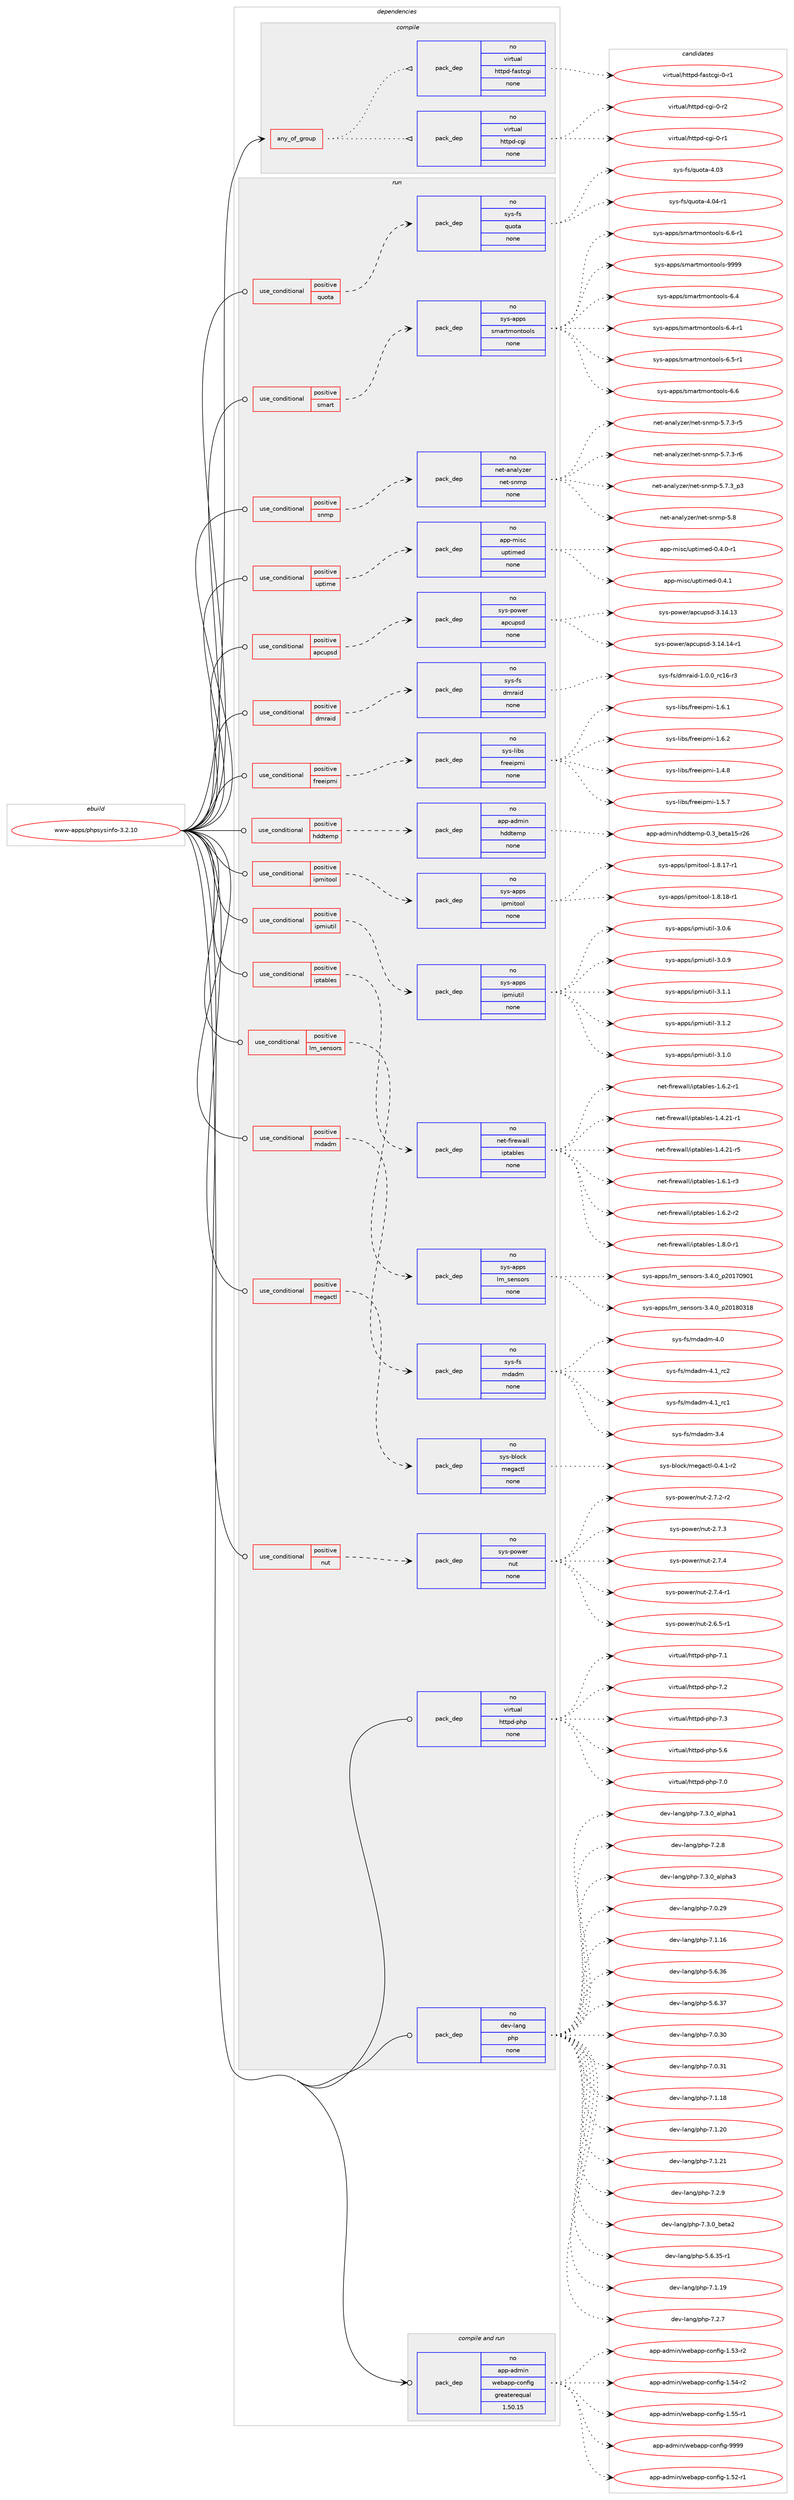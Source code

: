 digraph prolog {

# *************
# Graph options
# *************

newrank=true;
concentrate=true;
compound=true;
graph [rankdir=LR,fontname=Helvetica,fontsize=10,ranksep=1.5];#, ranksep=2.5, nodesep=0.2];
edge  [arrowhead=vee];
node  [fontname=Helvetica,fontsize=10];

# **********
# The ebuild
# **********

subgraph cluster_leftcol {
color=gray;
rank=same;
label=<<i>ebuild</i>>;
id [label="www-apps/phpsysinfo-3.2.10", color=red, width=4, href="../www-apps/phpsysinfo-3.2.10.svg"];
}

# ****************
# The dependencies
# ****************

subgraph cluster_midcol {
color=gray;
label=<<i>dependencies</i>>;
subgraph cluster_compile {
fillcolor="#eeeeee";
style=filled;
label=<<i>compile</i>>;
subgraph any145 {
dependency2242 [label=<<TABLE BORDER="0" CELLBORDER="1" CELLSPACING="0" CELLPADDING="4"><TR><TD CELLPADDING="10">any_of_group</TD></TR></TABLE>>, shape=none, color=red];subgraph pack1798 {
dependency2243 [label=<<TABLE BORDER="0" CELLBORDER="1" CELLSPACING="0" CELLPADDING="4" WIDTH="220"><TR><TD ROWSPAN="6" CELLPADDING="30">pack_dep</TD></TR><TR><TD WIDTH="110">no</TD></TR><TR><TD>virtual</TD></TR><TR><TD>httpd-cgi</TD></TR><TR><TD>none</TD></TR><TR><TD></TD></TR></TABLE>>, shape=none, color=blue];
}
dependency2242:e -> dependency2243:w [weight=20,style="dotted",arrowhead="oinv"];
subgraph pack1799 {
dependency2244 [label=<<TABLE BORDER="0" CELLBORDER="1" CELLSPACING="0" CELLPADDING="4" WIDTH="220"><TR><TD ROWSPAN="6" CELLPADDING="30">pack_dep</TD></TR><TR><TD WIDTH="110">no</TD></TR><TR><TD>virtual</TD></TR><TR><TD>httpd-fastcgi</TD></TR><TR><TD>none</TD></TR><TR><TD></TD></TR></TABLE>>, shape=none, color=blue];
}
dependency2242:e -> dependency2244:w [weight=20,style="dotted",arrowhead="oinv"];
}
id:e -> dependency2242:w [weight=20,style="solid",arrowhead="vee"];
}
subgraph cluster_compileandrun {
fillcolor="#eeeeee";
style=filled;
label=<<i>compile and run</i>>;
subgraph pack1800 {
dependency2245 [label=<<TABLE BORDER="0" CELLBORDER="1" CELLSPACING="0" CELLPADDING="4" WIDTH="220"><TR><TD ROWSPAN="6" CELLPADDING="30">pack_dep</TD></TR><TR><TD WIDTH="110">no</TD></TR><TR><TD>app-admin</TD></TR><TR><TD>webapp-config</TD></TR><TR><TD>greaterequal</TD></TR><TR><TD>1.50.15</TD></TR></TABLE>>, shape=none, color=blue];
}
id:e -> dependency2245:w [weight=20,style="solid",arrowhead="odotvee"];
}
subgraph cluster_run {
fillcolor="#eeeeee";
style=filled;
label=<<i>run</i>>;
subgraph cond301 {
dependency2246 [label=<<TABLE BORDER="0" CELLBORDER="1" CELLSPACING="0" CELLPADDING="4"><TR><TD ROWSPAN="3" CELLPADDING="10">use_conditional</TD></TR><TR><TD>positive</TD></TR><TR><TD>apcupsd</TD></TR></TABLE>>, shape=none, color=red];
subgraph pack1801 {
dependency2247 [label=<<TABLE BORDER="0" CELLBORDER="1" CELLSPACING="0" CELLPADDING="4" WIDTH="220"><TR><TD ROWSPAN="6" CELLPADDING="30">pack_dep</TD></TR><TR><TD WIDTH="110">no</TD></TR><TR><TD>sys-power</TD></TR><TR><TD>apcupsd</TD></TR><TR><TD>none</TD></TR><TR><TD></TD></TR></TABLE>>, shape=none, color=blue];
}
dependency2246:e -> dependency2247:w [weight=20,style="dashed",arrowhead="vee"];
}
id:e -> dependency2246:w [weight=20,style="solid",arrowhead="odot"];
subgraph cond302 {
dependency2248 [label=<<TABLE BORDER="0" CELLBORDER="1" CELLSPACING="0" CELLPADDING="4"><TR><TD ROWSPAN="3" CELLPADDING="10">use_conditional</TD></TR><TR><TD>positive</TD></TR><TR><TD>dmraid</TD></TR></TABLE>>, shape=none, color=red];
subgraph pack1802 {
dependency2249 [label=<<TABLE BORDER="0" CELLBORDER="1" CELLSPACING="0" CELLPADDING="4" WIDTH="220"><TR><TD ROWSPAN="6" CELLPADDING="30">pack_dep</TD></TR><TR><TD WIDTH="110">no</TD></TR><TR><TD>sys-fs</TD></TR><TR><TD>dmraid</TD></TR><TR><TD>none</TD></TR><TR><TD></TD></TR></TABLE>>, shape=none, color=blue];
}
dependency2248:e -> dependency2249:w [weight=20,style="dashed",arrowhead="vee"];
}
id:e -> dependency2248:w [weight=20,style="solid",arrowhead="odot"];
subgraph cond303 {
dependency2250 [label=<<TABLE BORDER="0" CELLBORDER="1" CELLSPACING="0" CELLPADDING="4"><TR><TD ROWSPAN="3" CELLPADDING="10">use_conditional</TD></TR><TR><TD>positive</TD></TR><TR><TD>freeipmi</TD></TR></TABLE>>, shape=none, color=red];
subgraph pack1803 {
dependency2251 [label=<<TABLE BORDER="0" CELLBORDER="1" CELLSPACING="0" CELLPADDING="4" WIDTH="220"><TR><TD ROWSPAN="6" CELLPADDING="30">pack_dep</TD></TR><TR><TD WIDTH="110">no</TD></TR><TR><TD>sys-libs</TD></TR><TR><TD>freeipmi</TD></TR><TR><TD>none</TD></TR><TR><TD></TD></TR></TABLE>>, shape=none, color=blue];
}
dependency2250:e -> dependency2251:w [weight=20,style="dashed",arrowhead="vee"];
}
id:e -> dependency2250:w [weight=20,style="solid",arrowhead="odot"];
subgraph cond304 {
dependency2252 [label=<<TABLE BORDER="0" CELLBORDER="1" CELLSPACING="0" CELLPADDING="4"><TR><TD ROWSPAN="3" CELLPADDING="10">use_conditional</TD></TR><TR><TD>positive</TD></TR><TR><TD>hddtemp</TD></TR></TABLE>>, shape=none, color=red];
subgraph pack1804 {
dependency2253 [label=<<TABLE BORDER="0" CELLBORDER="1" CELLSPACING="0" CELLPADDING="4" WIDTH="220"><TR><TD ROWSPAN="6" CELLPADDING="30">pack_dep</TD></TR><TR><TD WIDTH="110">no</TD></TR><TR><TD>app-admin</TD></TR><TR><TD>hddtemp</TD></TR><TR><TD>none</TD></TR><TR><TD></TD></TR></TABLE>>, shape=none, color=blue];
}
dependency2252:e -> dependency2253:w [weight=20,style="dashed",arrowhead="vee"];
}
id:e -> dependency2252:w [weight=20,style="solid",arrowhead="odot"];
subgraph cond305 {
dependency2254 [label=<<TABLE BORDER="0" CELLBORDER="1" CELLSPACING="0" CELLPADDING="4"><TR><TD ROWSPAN="3" CELLPADDING="10">use_conditional</TD></TR><TR><TD>positive</TD></TR><TR><TD>ipmitool</TD></TR></TABLE>>, shape=none, color=red];
subgraph pack1805 {
dependency2255 [label=<<TABLE BORDER="0" CELLBORDER="1" CELLSPACING="0" CELLPADDING="4" WIDTH="220"><TR><TD ROWSPAN="6" CELLPADDING="30">pack_dep</TD></TR><TR><TD WIDTH="110">no</TD></TR><TR><TD>sys-apps</TD></TR><TR><TD>ipmitool</TD></TR><TR><TD>none</TD></TR><TR><TD></TD></TR></TABLE>>, shape=none, color=blue];
}
dependency2254:e -> dependency2255:w [weight=20,style="dashed",arrowhead="vee"];
}
id:e -> dependency2254:w [weight=20,style="solid",arrowhead="odot"];
subgraph cond306 {
dependency2256 [label=<<TABLE BORDER="0" CELLBORDER="1" CELLSPACING="0" CELLPADDING="4"><TR><TD ROWSPAN="3" CELLPADDING="10">use_conditional</TD></TR><TR><TD>positive</TD></TR><TR><TD>ipmiutil</TD></TR></TABLE>>, shape=none, color=red];
subgraph pack1806 {
dependency2257 [label=<<TABLE BORDER="0" CELLBORDER="1" CELLSPACING="0" CELLPADDING="4" WIDTH="220"><TR><TD ROWSPAN="6" CELLPADDING="30">pack_dep</TD></TR><TR><TD WIDTH="110">no</TD></TR><TR><TD>sys-apps</TD></TR><TR><TD>ipmiutil</TD></TR><TR><TD>none</TD></TR><TR><TD></TD></TR></TABLE>>, shape=none, color=blue];
}
dependency2256:e -> dependency2257:w [weight=20,style="dashed",arrowhead="vee"];
}
id:e -> dependency2256:w [weight=20,style="solid",arrowhead="odot"];
subgraph cond307 {
dependency2258 [label=<<TABLE BORDER="0" CELLBORDER="1" CELLSPACING="0" CELLPADDING="4"><TR><TD ROWSPAN="3" CELLPADDING="10">use_conditional</TD></TR><TR><TD>positive</TD></TR><TR><TD>iptables</TD></TR></TABLE>>, shape=none, color=red];
subgraph pack1807 {
dependency2259 [label=<<TABLE BORDER="0" CELLBORDER="1" CELLSPACING="0" CELLPADDING="4" WIDTH="220"><TR><TD ROWSPAN="6" CELLPADDING="30">pack_dep</TD></TR><TR><TD WIDTH="110">no</TD></TR><TR><TD>net-firewall</TD></TR><TR><TD>iptables</TD></TR><TR><TD>none</TD></TR><TR><TD></TD></TR></TABLE>>, shape=none, color=blue];
}
dependency2258:e -> dependency2259:w [weight=20,style="dashed",arrowhead="vee"];
}
id:e -> dependency2258:w [weight=20,style="solid",arrowhead="odot"];
subgraph cond308 {
dependency2260 [label=<<TABLE BORDER="0" CELLBORDER="1" CELLSPACING="0" CELLPADDING="4"><TR><TD ROWSPAN="3" CELLPADDING="10">use_conditional</TD></TR><TR><TD>positive</TD></TR><TR><TD>lm_sensors</TD></TR></TABLE>>, shape=none, color=red];
subgraph pack1808 {
dependency2261 [label=<<TABLE BORDER="0" CELLBORDER="1" CELLSPACING="0" CELLPADDING="4" WIDTH="220"><TR><TD ROWSPAN="6" CELLPADDING="30">pack_dep</TD></TR><TR><TD WIDTH="110">no</TD></TR><TR><TD>sys-apps</TD></TR><TR><TD>lm_sensors</TD></TR><TR><TD>none</TD></TR><TR><TD></TD></TR></TABLE>>, shape=none, color=blue];
}
dependency2260:e -> dependency2261:w [weight=20,style="dashed",arrowhead="vee"];
}
id:e -> dependency2260:w [weight=20,style="solid",arrowhead="odot"];
subgraph cond309 {
dependency2262 [label=<<TABLE BORDER="0" CELLBORDER="1" CELLSPACING="0" CELLPADDING="4"><TR><TD ROWSPAN="3" CELLPADDING="10">use_conditional</TD></TR><TR><TD>positive</TD></TR><TR><TD>mdadm</TD></TR></TABLE>>, shape=none, color=red];
subgraph pack1809 {
dependency2263 [label=<<TABLE BORDER="0" CELLBORDER="1" CELLSPACING="0" CELLPADDING="4" WIDTH="220"><TR><TD ROWSPAN="6" CELLPADDING="30">pack_dep</TD></TR><TR><TD WIDTH="110">no</TD></TR><TR><TD>sys-fs</TD></TR><TR><TD>mdadm</TD></TR><TR><TD>none</TD></TR><TR><TD></TD></TR></TABLE>>, shape=none, color=blue];
}
dependency2262:e -> dependency2263:w [weight=20,style="dashed",arrowhead="vee"];
}
id:e -> dependency2262:w [weight=20,style="solid",arrowhead="odot"];
subgraph cond310 {
dependency2264 [label=<<TABLE BORDER="0" CELLBORDER="1" CELLSPACING="0" CELLPADDING="4"><TR><TD ROWSPAN="3" CELLPADDING="10">use_conditional</TD></TR><TR><TD>positive</TD></TR><TR><TD>megactl</TD></TR></TABLE>>, shape=none, color=red];
subgraph pack1810 {
dependency2265 [label=<<TABLE BORDER="0" CELLBORDER="1" CELLSPACING="0" CELLPADDING="4" WIDTH="220"><TR><TD ROWSPAN="6" CELLPADDING="30">pack_dep</TD></TR><TR><TD WIDTH="110">no</TD></TR><TR><TD>sys-block</TD></TR><TR><TD>megactl</TD></TR><TR><TD>none</TD></TR><TR><TD></TD></TR></TABLE>>, shape=none, color=blue];
}
dependency2264:e -> dependency2265:w [weight=20,style="dashed",arrowhead="vee"];
}
id:e -> dependency2264:w [weight=20,style="solid",arrowhead="odot"];
subgraph cond311 {
dependency2266 [label=<<TABLE BORDER="0" CELLBORDER="1" CELLSPACING="0" CELLPADDING="4"><TR><TD ROWSPAN="3" CELLPADDING="10">use_conditional</TD></TR><TR><TD>positive</TD></TR><TR><TD>nut</TD></TR></TABLE>>, shape=none, color=red];
subgraph pack1811 {
dependency2267 [label=<<TABLE BORDER="0" CELLBORDER="1" CELLSPACING="0" CELLPADDING="4" WIDTH="220"><TR><TD ROWSPAN="6" CELLPADDING="30">pack_dep</TD></TR><TR><TD WIDTH="110">no</TD></TR><TR><TD>sys-power</TD></TR><TR><TD>nut</TD></TR><TR><TD>none</TD></TR><TR><TD></TD></TR></TABLE>>, shape=none, color=blue];
}
dependency2266:e -> dependency2267:w [weight=20,style="dashed",arrowhead="vee"];
}
id:e -> dependency2266:w [weight=20,style="solid",arrowhead="odot"];
subgraph cond312 {
dependency2268 [label=<<TABLE BORDER="0" CELLBORDER="1" CELLSPACING="0" CELLPADDING="4"><TR><TD ROWSPAN="3" CELLPADDING="10">use_conditional</TD></TR><TR><TD>positive</TD></TR><TR><TD>quota</TD></TR></TABLE>>, shape=none, color=red];
subgraph pack1812 {
dependency2269 [label=<<TABLE BORDER="0" CELLBORDER="1" CELLSPACING="0" CELLPADDING="4" WIDTH="220"><TR><TD ROWSPAN="6" CELLPADDING="30">pack_dep</TD></TR><TR><TD WIDTH="110">no</TD></TR><TR><TD>sys-fs</TD></TR><TR><TD>quota</TD></TR><TR><TD>none</TD></TR><TR><TD></TD></TR></TABLE>>, shape=none, color=blue];
}
dependency2268:e -> dependency2269:w [weight=20,style="dashed",arrowhead="vee"];
}
id:e -> dependency2268:w [weight=20,style="solid",arrowhead="odot"];
subgraph cond313 {
dependency2270 [label=<<TABLE BORDER="0" CELLBORDER="1" CELLSPACING="0" CELLPADDING="4"><TR><TD ROWSPAN="3" CELLPADDING="10">use_conditional</TD></TR><TR><TD>positive</TD></TR><TR><TD>smart</TD></TR></TABLE>>, shape=none, color=red];
subgraph pack1813 {
dependency2271 [label=<<TABLE BORDER="0" CELLBORDER="1" CELLSPACING="0" CELLPADDING="4" WIDTH="220"><TR><TD ROWSPAN="6" CELLPADDING="30">pack_dep</TD></TR><TR><TD WIDTH="110">no</TD></TR><TR><TD>sys-apps</TD></TR><TR><TD>smartmontools</TD></TR><TR><TD>none</TD></TR><TR><TD></TD></TR></TABLE>>, shape=none, color=blue];
}
dependency2270:e -> dependency2271:w [weight=20,style="dashed",arrowhead="vee"];
}
id:e -> dependency2270:w [weight=20,style="solid",arrowhead="odot"];
subgraph cond314 {
dependency2272 [label=<<TABLE BORDER="0" CELLBORDER="1" CELLSPACING="0" CELLPADDING="4"><TR><TD ROWSPAN="3" CELLPADDING="10">use_conditional</TD></TR><TR><TD>positive</TD></TR><TR><TD>snmp</TD></TR></TABLE>>, shape=none, color=red];
subgraph pack1814 {
dependency2273 [label=<<TABLE BORDER="0" CELLBORDER="1" CELLSPACING="0" CELLPADDING="4" WIDTH="220"><TR><TD ROWSPAN="6" CELLPADDING="30">pack_dep</TD></TR><TR><TD WIDTH="110">no</TD></TR><TR><TD>net-analyzer</TD></TR><TR><TD>net-snmp</TD></TR><TR><TD>none</TD></TR><TR><TD></TD></TR></TABLE>>, shape=none, color=blue];
}
dependency2272:e -> dependency2273:w [weight=20,style="dashed",arrowhead="vee"];
}
id:e -> dependency2272:w [weight=20,style="solid",arrowhead="odot"];
subgraph cond315 {
dependency2274 [label=<<TABLE BORDER="0" CELLBORDER="1" CELLSPACING="0" CELLPADDING="4"><TR><TD ROWSPAN="3" CELLPADDING="10">use_conditional</TD></TR><TR><TD>positive</TD></TR><TR><TD>uptime</TD></TR></TABLE>>, shape=none, color=red];
subgraph pack1815 {
dependency2275 [label=<<TABLE BORDER="0" CELLBORDER="1" CELLSPACING="0" CELLPADDING="4" WIDTH="220"><TR><TD ROWSPAN="6" CELLPADDING="30">pack_dep</TD></TR><TR><TD WIDTH="110">no</TD></TR><TR><TD>app-misc</TD></TR><TR><TD>uptimed</TD></TR><TR><TD>none</TD></TR><TR><TD></TD></TR></TABLE>>, shape=none, color=blue];
}
dependency2274:e -> dependency2275:w [weight=20,style="dashed",arrowhead="vee"];
}
id:e -> dependency2274:w [weight=20,style="solid",arrowhead="odot"];
subgraph pack1816 {
dependency2276 [label=<<TABLE BORDER="0" CELLBORDER="1" CELLSPACING="0" CELLPADDING="4" WIDTH="220"><TR><TD ROWSPAN="6" CELLPADDING="30">pack_dep</TD></TR><TR><TD WIDTH="110">no</TD></TR><TR><TD>dev-lang</TD></TR><TR><TD>php</TD></TR><TR><TD>none</TD></TR><TR><TD></TD></TR></TABLE>>, shape=none, color=blue];
}
id:e -> dependency2276:w [weight=20,style="solid",arrowhead="odot"];
subgraph pack1817 {
dependency2277 [label=<<TABLE BORDER="0" CELLBORDER="1" CELLSPACING="0" CELLPADDING="4" WIDTH="220"><TR><TD ROWSPAN="6" CELLPADDING="30">pack_dep</TD></TR><TR><TD WIDTH="110">no</TD></TR><TR><TD>virtual</TD></TR><TR><TD>httpd-php</TD></TR><TR><TD>none</TD></TR><TR><TD></TD></TR></TABLE>>, shape=none, color=blue];
}
id:e -> dependency2277:w [weight=20,style="solid",arrowhead="odot"];
}
}

# **************
# The candidates
# **************

subgraph cluster_choices {
rank=same;
color=gray;
label=<<i>candidates</i>>;

subgraph choice1798 {
color=black;
nodesep=1;
choice1181051141161179710847104116116112100459910310545484511449 [label="virtual/httpd-cgi-0-r1", color=red, width=4,href="../virtual/httpd-cgi-0-r1.svg"];
choice1181051141161179710847104116116112100459910310545484511450 [label="virtual/httpd-cgi-0-r2", color=red, width=4,href="../virtual/httpd-cgi-0-r2.svg"];
dependency2243:e -> choice1181051141161179710847104116116112100459910310545484511449:w [style=dotted,weight="100"];
dependency2243:e -> choice1181051141161179710847104116116112100459910310545484511450:w [style=dotted,weight="100"];
}
subgraph choice1799 {
color=black;
nodesep=1;
choice118105114116117971084710411611611210045102971151169910310545484511449 [label="virtual/httpd-fastcgi-0-r1", color=red, width=4,href="../virtual/httpd-fastcgi-0-r1.svg"];
dependency2244:e -> choice118105114116117971084710411611611210045102971151169910310545484511449:w [style=dotted,weight="100"];
}
subgraph choice1800 {
color=black;
nodesep=1;
choice971121124597100109105110471191019897112112459911111010210510345494653504511449 [label="app-admin/webapp-config-1.52-r1", color=red, width=4,href="../app-admin/webapp-config-1.52-r1.svg"];
choice971121124597100109105110471191019897112112459911111010210510345494653514511450 [label="app-admin/webapp-config-1.53-r2", color=red, width=4,href="../app-admin/webapp-config-1.53-r2.svg"];
choice971121124597100109105110471191019897112112459911111010210510345494653524511450 [label="app-admin/webapp-config-1.54-r2", color=red, width=4,href="../app-admin/webapp-config-1.54-r2.svg"];
choice971121124597100109105110471191019897112112459911111010210510345494653534511449 [label="app-admin/webapp-config-1.55-r1", color=red, width=4,href="../app-admin/webapp-config-1.55-r1.svg"];
choice97112112459710010910511047119101989711211245991111101021051034557575757 [label="app-admin/webapp-config-9999", color=red, width=4,href="../app-admin/webapp-config-9999.svg"];
dependency2245:e -> choice971121124597100109105110471191019897112112459911111010210510345494653504511449:w [style=dotted,weight="100"];
dependency2245:e -> choice971121124597100109105110471191019897112112459911111010210510345494653514511450:w [style=dotted,weight="100"];
dependency2245:e -> choice971121124597100109105110471191019897112112459911111010210510345494653524511450:w [style=dotted,weight="100"];
dependency2245:e -> choice971121124597100109105110471191019897112112459911111010210510345494653534511449:w [style=dotted,weight="100"];
dependency2245:e -> choice97112112459710010910511047119101989711211245991111101021051034557575757:w [style=dotted,weight="100"];
}
subgraph choice1801 {
color=black;
nodesep=1;
choice115121115451121111191011144797112991171121151004551464952464951 [label="sys-power/apcupsd-3.14.13", color=red, width=4,href="../sys-power/apcupsd-3.14.13.svg"];
choice1151211154511211111910111447971129911711211510045514649524649524511449 [label="sys-power/apcupsd-3.14.14-r1", color=red, width=4,href="../sys-power/apcupsd-3.14.14-r1.svg"];
dependency2247:e -> choice115121115451121111191011144797112991171121151004551464952464951:w [style=dotted,weight="100"];
dependency2247:e -> choice1151211154511211111910111447971129911711211510045514649524649524511449:w [style=dotted,weight="100"];
}
subgraph choice1802 {
color=black;
nodesep=1;
choice115121115451021154710010911497105100454946484648951149949544511451 [label="sys-fs/dmraid-1.0.0_rc16-r3", color=red, width=4,href="../sys-fs/dmraid-1.0.0_rc16-r3.svg"];
dependency2249:e -> choice115121115451021154710010911497105100454946484648951149949544511451:w [style=dotted,weight="100"];
}
subgraph choice1803 {
color=black;
nodesep=1;
choice115121115451081059811547102114101101105112109105454946524656 [label="sys-libs/freeipmi-1.4.8", color=red, width=4,href="../sys-libs/freeipmi-1.4.8.svg"];
choice115121115451081059811547102114101101105112109105454946534655 [label="sys-libs/freeipmi-1.5.7", color=red, width=4,href="../sys-libs/freeipmi-1.5.7.svg"];
choice115121115451081059811547102114101101105112109105454946544649 [label="sys-libs/freeipmi-1.6.1", color=red, width=4,href="../sys-libs/freeipmi-1.6.1.svg"];
choice115121115451081059811547102114101101105112109105454946544650 [label="sys-libs/freeipmi-1.6.2", color=red, width=4,href="../sys-libs/freeipmi-1.6.2.svg"];
dependency2251:e -> choice115121115451081059811547102114101101105112109105454946524656:w [style=dotted,weight="100"];
dependency2251:e -> choice115121115451081059811547102114101101105112109105454946534655:w [style=dotted,weight="100"];
dependency2251:e -> choice115121115451081059811547102114101101105112109105454946544649:w [style=dotted,weight="100"];
dependency2251:e -> choice115121115451081059811547102114101101105112109105454946544650:w [style=dotted,weight="100"];
}
subgraph choice1804 {
color=black;
nodesep=1;
choice97112112459710010910511047104100100116101109112454846519598101116974953451145054 [label="app-admin/hddtemp-0.3_beta15-r26", color=red, width=4,href="../app-admin/hddtemp-0.3_beta15-r26.svg"];
dependency2253:e -> choice97112112459710010910511047104100100116101109112454846519598101116974953451145054:w [style=dotted,weight="100"];
}
subgraph choice1805 {
color=black;
nodesep=1;
choice115121115459711211211547105112109105116111111108454946564649554511449 [label="sys-apps/ipmitool-1.8.17-r1", color=red, width=4,href="../sys-apps/ipmitool-1.8.17-r1.svg"];
choice115121115459711211211547105112109105116111111108454946564649564511449 [label="sys-apps/ipmitool-1.8.18-r1", color=red, width=4,href="../sys-apps/ipmitool-1.8.18-r1.svg"];
dependency2255:e -> choice115121115459711211211547105112109105116111111108454946564649554511449:w [style=dotted,weight="100"];
dependency2255:e -> choice115121115459711211211547105112109105116111111108454946564649564511449:w [style=dotted,weight="100"];
}
subgraph choice1806 {
color=black;
nodesep=1;
choice115121115459711211211547105112109105117116105108455146494648 [label="sys-apps/ipmiutil-3.1.0", color=red, width=4,href="../sys-apps/ipmiutil-3.1.0.svg"];
choice115121115459711211211547105112109105117116105108455146484654 [label="sys-apps/ipmiutil-3.0.6", color=red, width=4,href="../sys-apps/ipmiutil-3.0.6.svg"];
choice115121115459711211211547105112109105117116105108455146484657 [label="sys-apps/ipmiutil-3.0.9", color=red, width=4,href="../sys-apps/ipmiutil-3.0.9.svg"];
choice115121115459711211211547105112109105117116105108455146494649 [label="sys-apps/ipmiutil-3.1.1", color=red, width=4,href="../sys-apps/ipmiutil-3.1.1.svg"];
choice115121115459711211211547105112109105117116105108455146494650 [label="sys-apps/ipmiutil-3.1.2", color=red, width=4,href="../sys-apps/ipmiutil-3.1.2.svg"];
dependency2257:e -> choice115121115459711211211547105112109105117116105108455146494648:w [style=dotted,weight="100"];
dependency2257:e -> choice115121115459711211211547105112109105117116105108455146484654:w [style=dotted,weight="100"];
dependency2257:e -> choice115121115459711211211547105112109105117116105108455146484657:w [style=dotted,weight="100"];
dependency2257:e -> choice115121115459711211211547105112109105117116105108455146494649:w [style=dotted,weight="100"];
dependency2257:e -> choice115121115459711211211547105112109105117116105108455146494650:w [style=dotted,weight="100"];
}
subgraph choice1807 {
color=black;
nodesep=1;
choice11010111645102105114101119971081084710511211697981081011154549465446504511449 [label="net-firewall/iptables-1.6.2-r1", color=red, width=4,href="../net-firewall/iptables-1.6.2-r1.svg"];
choice1101011164510210511410111997108108471051121169798108101115454946524650494511449 [label="net-firewall/iptables-1.4.21-r1", color=red, width=4,href="../net-firewall/iptables-1.4.21-r1.svg"];
choice1101011164510210511410111997108108471051121169798108101115454946524650494511453 [label="net-firewall/iptables-1.4.21-r5", color=red, width=4,href="../net-firewall/iptables-1.4.21-r5.svg"];
choice11010111645102105114101119971081084710511211697981081011154549465446494511451 [label="net-firewall/iptables-1.6.1-r3", color=red, width=4,href="../net-firewall/iptables-1.6.1-r3.svg"];
choice11010111645102105114101119971081084710511211697981081011154549465446504511450 [label="net-firewall/iptables-1.6.2-r2", color=red, width=4,href="../net-firewall/iptables-1.6.2-r2.svg"];
choice11010111645102105114101119971081084710511211697981081011154549465646484511449 [label="net-firewall/iptables-1.8.0-r1", color=red, width=4,href="../net-firewall/iptables-1.8.0-r1.svg"];
dependency2259:e -> choice11010111645102105114101119971081084710511211697981081011154549465446504511449:w [style=dotted,weight="100"];
dependency2259:e -> choice1101011164510210511410111997108108471051121169798108101115454946524650494511449:w [style=dotted,weight="100"];
dependency2259:e -> choice1101011164510210511410111997108108471051121169798108101115454946524650494511453:w [style=dotted,weight="100"];
dependency2259:e -> choice11010111645102105114101119971081084710511211697981081011154549465446494511451:w [style=dotted,weight="100"];
dependency2259:e -> choice11010111645102105114101119971081084710511211697981081011154549465446504511450:w [style=dotted,weight="100"];
dependency2259:e -> choice11010111645102105114101119971081084710511211697981081011154549465646484511449:w [style=dotted,weight="100"];
}
subgraph choice1808 {
color=black;
nodesep=1;
choice11512111545971121121154710810995115101110115111114115455146524648951125048495548574849 [label="sys-apps/lm_sensors-3.4.0_p20170901", color=red, width=4,href="../sys-apps/lm_sensors-3.4.0_p20170901.svg"];
choice11512111545971121121154710810995115101110115111114115455146524648951125048495648514956 [label="sys-apps/lm_sensors-3.4.0_p20180318", color=red, width=4,href="../sys-apps/lm_sensors-3.4.0_p20180318.svg"];
dependency2261:e -> choice11512111545971121121154710810995115101110115111114115455146524648951125048495548574849:w [style=dotted,weight="100"];
dependency2261:e -> choice11512111545971121121154710810995115101110115111114115455146524648951125048495648514956:w [style=dotted,weight="100"];
}
subgraph choice1809 {
color=black;
nodesep=1;
choice11512111545102115471091009710010945524649951149949 [label="sys-fs/mdadm-4.1_rc1", color=red, width=4,href="../sys-fs/mdadm-4.1_rc1.svg"];
choice11512111545102115471091009710010945514652 [label="sys-fs/mdadm-3.4", color=red, width=4,href="../sys-fs/mdadm-3.4.svg"];
choice11512111545102115471091009710010945524648 [label="sys-fs/mdadm-4.0", color=red, width=4,href="../sys-fs/mdadm-4.0.svg"];
choice11512111545102115471091009710010945524649951149950 [label="sys-fs/mdadm-4.1_rc2", color=red, width=4,href="../sys-fs/mdadm-4.1_rc2.svg"];
dependency2263:e -> choice11512111545102115471091009710010945524649951149949:w [style=dotted,weight="100"];
dependency2263:e -> choice11512111545102115471091009710010945514652:w [style=dotted,weight="100"];
dependency2263:e -> choice11512111545102115471091009710010945524648:w [style=dotted,weight="100"];
dependency2263:e -> choice11512111545102115471091009710010945524649951149950:w [style=dotted,weight="100"];
}
subgraph choice1810 {
color=black;
nodesep=1;
choice1151211154598108111991074710910110397991161084548465246494511450 [label="sys-block/megactl-0.4.1-r2", color=red, width=4,href="../sys-block/megactl-0.4.1-r2.svg"];
dependency2265:e -> choice1151211154598108111991074710910110397991161084548465246494511450:w [style=dotted,weight="100"];
}
subgraph choice1811 {
color=black;
nodesep=1;
choice11512111545112111119101114471101171164550465446534511449 [label="sys-power/nut-2.6.5-r1", color=red, width=4,href="../sys-power/nut-2.6.5-r1.svg"];
choice11512111545112111119101114471101171164550465546504511450 [label="sys-power/nut-2.7.2-r2", color=red, width=4,href="../sys-power/nut-2.7.2-r2.svg"];
choice1151211154511211111910111447110117116455046554651 [label="sys-power/nut-2.7.3", color=red, width=4,href="../sys-power/nut-2.7.3.svg"];
choice1151211154511211111910111447110117116455046554652 [label="sys-power/nut-2.7.4", color=red, width=4,href="../sys-power/nut-2.7.4.svg"];
choice11512111545112111119101114471101171164550465546524511449 [label="sys-power/nut-2.7.4-r1", color=red, width=4,href="../sys-power/nut-2.7.4-r1.svg"];
dependency2267:e -> choice11512111545112111119101114471101171164550465446534511449:w [style=dotted,weight="100"];
dependency2267:e -> choice11512111545112111119101114471101171164550465546504511450:w [style=dotted,weight="100"];
dependency2267:e -> choice1151211154511211111910111447110117116455046554651:w [style=dotted,weight="100"];
dependency2267:e -> choice1151211154511211111910111447110117116455046554652:w [style=dotted,weight="100"];
dependency2267:e -> choice11512111545112111119101114471101171164550465546524511449:w [style=dotted,weight="100"];
}
subgraph choice1812 {
color=black;
nodesep=1;
choice1151211154510211547113117111116974552464851 [label="sys-fs/quota-4.03", color=red, width=4,href="../sys-fs/quota-4.03.svg"];
choice11512111545102115471131171111169745524648524511449 [label="sys-fs/quota-4.04-r1", color=red, width=4,href="../sys-fs/quota-4.04-r1.svg"];
dependency2269:e -> choice1151211154510211547113117111116974552464851:w [style=dotted,weight="100"];
dependency2269:e -> choice11512111545102115471131171111169745524648524511449:w [style=dotted,weight="100"];
}
subgraph choice1813 {
color=black;
nodesep=1;
choice1151211154597112112115471151099711411610911111011611111110811545544652 [label="sys-apps/smartmontools-6.4", color=red, width=4,href="../sys-apps/smartmontools-6.4.svg"];
choice11512111545971121121154711510997114116109111110116111111108115455446524511449 [label="sys-apps/smartmontools-6.4-r1", color=red, width=4,href="../sys-apps/smartmontools-6.4-r1.svg"];
choice11512111545971121121154711510997114116109111110116111111108115455446534511449 [label="sys-apps/smartmontools-6.5-r1", color=red, width=4,href="../sys-apps/smartmontools-6.5-r1.svg"];
choice1151211154597112112115471151099711411610911111011611111110811545544654 [label="sys-apps/smartmontools-6.6", color=red, width=4,href="../sys-apps/smartmontools-6.6.svg"];
choice11512111545971121121154711510997114116109111110116111111108115455446544511449 [label="sys-apps/smartmontools-6.6-r1", color=red, width=4,href="../sys-apps/smartmontools-6.6-r1.svg"];
choice115121115459711211211547115109971141161091111101161111111081154557575757 [label="sys-apps/smartmontools-9999", color=red, width=4,href="../sys-apps/smartmontools-9999.svg"];
dependency2271:e -> choice1151211154597112112115471151099711411610911111011611111110811545544652:w [style=dotted,weight="100"];
dependency2271:e -> choice11512111545971121121154711510997114116109111110116111111108115455446524511449:w [style=dotted,weight="100"];
dependency2271:e -> choice11512111545971121121154711510997114116109111110116111111108115455446534511449:w [style=dotted,weight="100"];
dependency2271:e -> choice1151211154597112112115471151099711411610911111011611111110811545544654:w [style=dotted,weight="100"];
dependency2271:e -> choice11512111545971121121154711510997114116109111110116111111108115455446544511449:w [style=dotted,weight="100"];
dependency2271:e -> choice115121115459711211211547115109971141161091111101161111111081154557575757:w [style=dotted,weight="100"];
}
subgraph choice1814 {
color=black;
nodesep=1;
choice11010111645971109710812112210111447110101116451151101091124553465546514511453 [label="net-analyzer/net-snmp-5.7.3-r5", color=red, width=4,href="../net-analyzer/net-snmp-5.7.3-r5.svg"];
choice11010111645971109710812112210111447110101116451151101091124553465546514511454 [label="net-analyzer/net-snmp-5.7.3-r6", color=red, width=4,href="../net-analyzer/net-snmp-5.7.3-r6.svg"];
choice11010111645971109710812112210111447110101116451151101091124553465546519511251 [label="net-analyzer/net-snmp-5.7.3_p3", color=red, width=4,href="../net-analyzer/net-snmp-5.7.3_p3.svg"];
choice110101116459711097108121122101114471101011164511511010911245534656 [label="net-analyzer/net-snmp-5.8", color=red, width=4,href="../net-analyzer/net-snmp-5.8.svg"];
dependency2273:e -> choice11010111645971109710812112210111447110101116451151101091124553465546514511453:w [style=dotted,weight="100"];
dependency2273:e -> choice11010111645971109710812112210111447110101116451151101091124553465546514511454:w [style=dotted,weight="100"];
dependency2273:e -> choice11010111645971109710812112210111447110101116451151101091124553465546519511251:w [style=dotted,weight="100"];
dependency2273:e -> choice110101116459711097108121122101114471101011164511511010911245534656:w [style=dotted,weight="100"];
}
subgraph choice1815 {
color=black;
nodesep=1;
choice971121124510910511599471171121161051091011004548465246484511449 [label="app-misc/uptimed-0.4.0-r1", color=red, width=4,href="../app-misc/uptimed-0.4.0-r1.svg"];
choice97112112451091051159947117112116105109101100454846524649 [label="app-misc/uptimed-0.4.1", color=red, width=4,href="../app-misc/uptimed-0.4.1.svg"];
dependency2275:e -> choice971121124510910511599471171121161051091011004548465246484511449:w [style=dotted,weight="100"];
dependency2275:e -> choice97112112451091051159947117112116105109101100454846524649:w [style=dotted,weight="100"];
}
subgraph choice1816 {
color=black;
nodesep=1;
choice100101118451089711010347112104112455346544651534511449 [label="dev-lang/php-5.6.35-r1", color=red, width=4,href="../dev-lang/php-5.6.35-r1.svg"];
choice10010111845108971101034711210411245554649464957 [label="dev-lang/php-7.1.19", color=red, width=4,href="../dev-lang/php-7.1.19.svg"];
choice100101118451089711010347112104112455546504655 [label="dev-lang/php-7.2.7", color=red, width=4,href="../dev-lang/php-7.2.7.svg"];
choice10010111845108971101034711210411245554651464895971081121049749 [label="dev-lang/php-7.3.0_alpha1", color=red, width=4,href="../dev-lang/php-7.3.0_alpha1.svg"];
choice100101118451089711010347112104112455546504656 [label="dev-lang/php-7.2.8", color=red, width=4,href="../dev-lang/php-7.2.8.svg"];
choice10010111845108971101034711210411245554651464895971081121049751 [label="dev-lang/php-7.3.0_alpha3", color=red, width=4,href="../dev-lang/php-7.3.0_alpha3.svg"];
choice10010111845108971101034711210411245554648465057 [label="dev-lang/php-7.0.29", color=red, width=4,href="../dev-lang/php-7.0.29.svg"];
choice10010111845108971101034711210411245554649464954 [label="dev-lang/php-7.1.16", color=red, width=4,href="../dev-lang/php-7.1.16.svg"];
choice10010111845108971101034711210411245534654465154 [label="dev-lang/php-5.6.36", color=red, width=4,href="../dev-lang/php-5.6.36.svg"];
choice10010111845108971101034711210411245534654465155 [label="dev-lang/php-5.6.37", color=red, width=4,href="../dev-lang/php-5.6.37.svg"];
choice10010111845108971101034711210411245554648465148 [label="dev-lang/php-7.0.30", color=red, width=4,href="../dev-lang/php-7.0.30.svg"];
choice10010111845108971101034711210411245554648465149 [label="dev-lang/php-7.0.31", color=red, width=4,href="../dev-lang/php-7.0.31.svg"];
choice10010111845108971101034711210411245554649464956 [label="dev-lang/php-7.1.18", color=red, width=4,href="../dev-lang/php-7.1.18.svg"];
choice10010111845108971101034711210411245554649465048 [label="dev-lang/php-7.1.20", color=red, width=4,href="../dev-lang/php-7.1.20.svg"];
choice10010111845108971101034711210411245554649465049 [label="dev-lang/php-7.1.21", color=red, width=4,href="../dev-lang/php-7.1.21.svg"];
choice100101118451089711010347112104112455546504657 [label="dev-lang/php-7.2.9", color=red, width=4,href="../dev-lang/php-7.2.9.svg"];
choice10010111845108971101034711210411245554651464895981011169750 [label="dev-lang/php-7.3.0_beta2", color=red, width=4,href="../dev-lang/php-7.3.0_beta2.svg"];
dependency2276:e -> choice100101118451089711010347112104112455346544651534511449:w [style=dotted,weight="100"];
dependency2276:e -> choice10010111845108971101034711210411245554649464957:w [style=dotted,weight="100"];
dependency2276:e -> choice100101118451089711010347112104112455546504655:w [style=dotted,weight="100"];
dependency2276:e -> choice10010111845108971101034711210411245554651464895971081121049749:w [style=dotted,weight="100"];
dependency2276:e -> choice100101118451089711010347112104112455546504656:w [style=dotted,weight="100"];
dependency2276:e -> choice10010111845108971101034711210411245554651464895971081121049751:w [style=dotted,weight="100"];
dependency2276:e -> choice10010111845108971101034711210411245554648465057:w [style=dotted,weight="100"];
dependency2276:e -> choice10010111845108971101034711210411245554649464954:w [style=dotted,weight="100"];
dependency2276:e -> choice10010111845108971101034711210411245534654465154:w [style=dotted,weight="100"];
dependency2276:e -> choice10010111845108971101034711210411245534654465155:w [style=dotted,weight="100"];
dependency2276:e -> choice10010111845108971101034711210411245554648465148:w [style=dotted,weight="100"];
dependency2276:e -> choice10010111845108971101034711210411245554648465149:w [style=dotted,weight="100"];
dependency2276:e -> choice10010111845108971101034711210411245554649464956:w [style=dotted,weight="100"];
dependency2276:e -> choice10010111845108971101034711210411245554649465048:w [style=dotted,weight="100"];
dependency2276:e -> choice10010111845108971101034711210411245554649465049:w [style=dotted,weight="100"];
dependency2276:e -> choice100101118451089711010347112104112455546504657:w [style=dotted,weight="100"];
dependency2276:e -> choice10010111845108971101034711210411245554651464895981011169750:w [style=dotted,weight="100"];
}
subgraph choice1817 {
color=black;
nodesep=1;
choice11810511411611797108471041161161121004511210411245534654 [label="virtual/httpd-php-5.6", color=red, width=4,href="../virtual/httpd-php-5.6.svg"];
choice11810511411611797108471041161161121004511210411245554648 [label="virtual/httpd-php-7.0", color=red, width=4,href="../virtual/httpd-php-7.0.svg"];
choice11810511411611797108471041161161121004511210411245554649 [label="virtual/httpd-php-7.1", color=red, width=4,href="../virtual/httpd-php-7.1.svg"];
choice11810511411611797108471041161161121004511210411245554650 [label="virtual/httpd-php-7.2", color=red, width=4,href="../virtual/httpd-php-7.2.svg"];
choice11810511411611797108471041161161121004511210411245554651 [label="virtual/httpd-php-7.3", color=red, width=4,href="../virtual/httpd-php-7.3.svg"];
dependency2277:e -> choice11810511411611797108471041161161121004511210411245534654:w [style=dotted,weight="100"];
dependency2277:e -> choice11810511411611797108471041161161121004511210411245554648:w [style=dotted,weight="100"];
dependency2277:e -> choice11810511411611797108471041161161121004511210411245554649:w [style=dotted,weight="100"];
dependency2277:e -> choice11810511411611797108471041161161121004511210411245554650:w [style=dotted,weight="100"];
dependency2277:e -> choice11810511411611797108471041161161121004511210411245554651:w [style=dotted,weight="100"];
}
}

}
